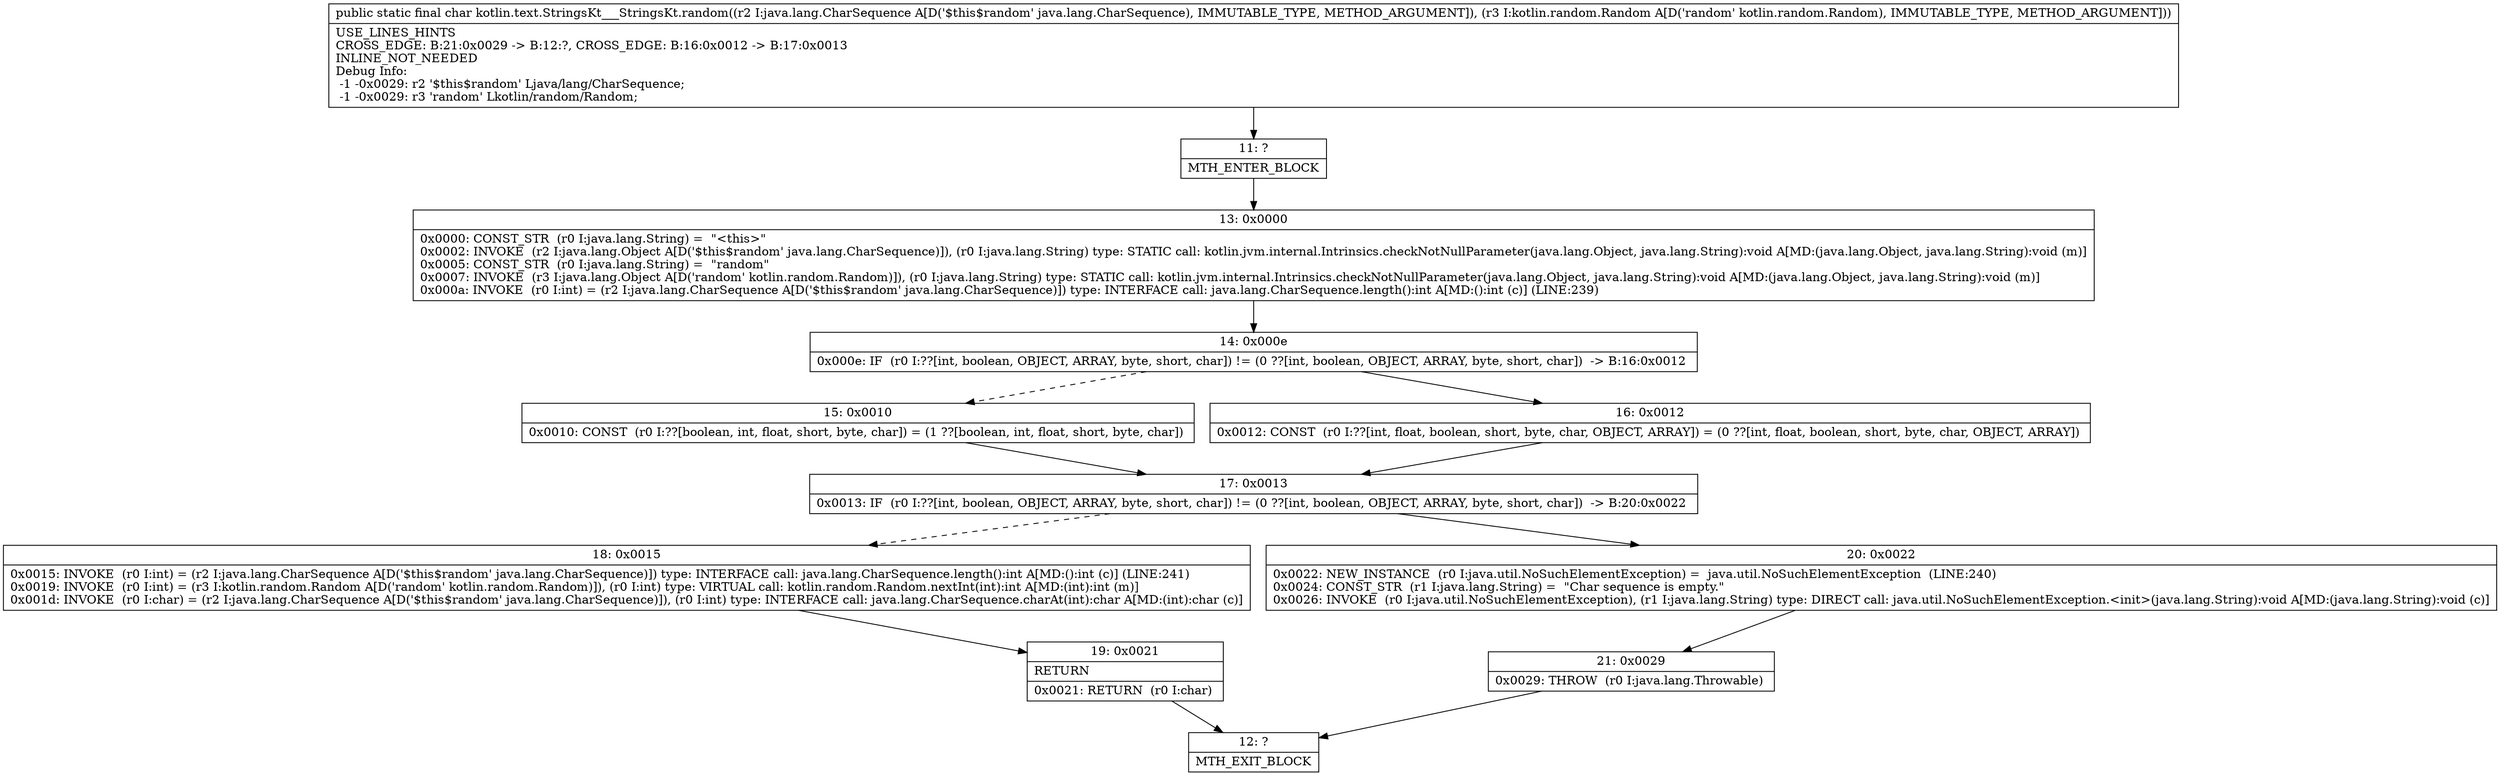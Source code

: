 digraph "CFG forkotlin.text.StringsKt___StringsKt.random(Ljava\/lang\/CharSequence;Lkotlin\/random\/Random;)C" {
Node_11 [shape=record,label="{11\:\ ?|MTH_ENTER_BLOCK\l}"];
Node_13 [shape=record,label="{13\:\ 0x0000|0x0000: CONST_STR  (r0 I:java.lang.String) =  \"\<this\>\" \l0x0002: INVOKE  (r2 I:java.lang.Object A[D('$this$random' java.lang.CharSequence)]), (r0 I:java.lang.String) type: STATIC call: kotlin.jvm.internal.Intrinsics.checkNotNullParameter(java.lang.Object, java.lang.String):void A[MD:(java.lang.Object, java.lang.String):void (m)]\l0x0005: CONST_STR  (r0 I:java.lang.String) =  \"random\" \l0x0007: INVOKE  (r3 I:java.lang.Object A[D('random' kotlin.random.Random)]), (r0 I:java.lang.String) type: STATIC call: kotlin.jvm.internal.Intrinsics.checkNotNullParameter(java.lang.Object, java.lang.String):void A[MD:(java.lang.Object, java.lang.String):void (m)]\l0x000a: INVOKE  (r0 I:int) = (r2 I:java.lang.CharSequence A[D('$this$random' java.lang.CharSequence)]) type: INTERFACE call: java.lang.CharSequence.length():int A[MD:():int (c)] (LINE:239)\l}"];
Node_14 [shape=record,label="{14\:\ 0x000e|0x000e: IF  (r0 I:??[int, boolean, OBJECT, ARRAY, byte, short, char]) != (0 ??[int, boolean, OBJECT, ARRAY, byte, short, char])  \-\> B:16:0x0012 \l}"];
Node_15 [shape=record,label="{15\:\ 0x0010|0x0010: CONST  (r0 I:??[boolean, int, float, short, byte, char]) = (1 ??[boolean, int, float, short, byte, char]) \l}"];
Node_17 [shape=record,label="{17\:\ 0x0013|0x0013: IF  (r0 I:??[int, boolean, OBJECT, ARRAY, byte, short, char]) != (0 ??[int, boolean, OBJECT, ARRAY, byte, short, char])  \-\> B:20:0x0022 \l}"];
Node_18 [shape=record,label="{18\:\ 0x0015|0x0015: INVOKE  (r0 I:int) = (r2 I:java.lang.CharSequence A[D('$this$random' java.lang.CharSequence)]) type: INTERFACE call: java.lang.CharSequence.length():int A[MD:():int (c)] (LINE:241)\l0x0019: INVOKE  (r0 I:int) = (r3 I:kotlin.random.Random A[D('random' kotlin.random.Random)]), (r0 I:int) type: VIRTUAL call: kotlin.random.Random.nextInt(int):int A[MD:(int):int (m)]\l0x001d: INVOKE  (r0 I:char) = (r2 I:java.lang.CharSequence A[D('$this$random' java.lang.CharSequence)]), (r0 I:int) type: INTERFACE call: java.lang.CharSequence.charAt(int):char A[MD:(int):char (c)]\l}"];
Node_19 [shape=record,label="{19\:\ 0x0021|RETURN\l|0x0021: RETURN  (r0 I:char) \l}"];
Node_12 [shape=record,label="{12\:\ ?|MTH_EXIT_BLOCK\l}"];
Node_20 [shape=record,label="{20\:\ 0x0022|0x0022: NEW_INSTANCE  (r0 I:java.util.NoSuchElementException) =  java.util.NoSuchElementException  (LINE:240)\l0x0024: CONST_STR  (r1 I:java.lang.String) =  \"Char sequence is empty.\" \l0x0026: INVOKE  (r0 I:java.util.NoSuchElementException), (r1 I:java.lang.String) type: DIRECT call: java.util.NoSuchElementException.\<init\>(java.lang.String):void A[MD:(java.lang.String):void (c)]\l}"];
Node_21 [shape=record,label="{21\:\ 0x0029|0x0029: THROW  (r0 I:java.lang.Throwable) \l}"];
Node_16 [shape=record,label="{16\:\ 0x0012|0x0012: CONST  (r0 I:??[int, float, boolean, short, byte, char, OBJECT, ARRAY]) = (0 ??[int, float, boolean, short, byte, char, OBJECT, ARRAY]) \l}"];
MethodNode[shape=record,label="{public static final char kotlin.text.StringsKt___StringsKt.random((r2 I:java.lang.CharSequence A[D('$this$random' java.lang.CharSequence), IMMUTABLE_TYPE, METHOD_ARGUMENT]), (r3 I:kotlin.random.Random A[D('random' kotlin.random.Random), IMMUTABLE_TYPE, METHOD_ARGUMENT]))  | USE_LINES_HINTS\lCROSS_EDGE: B:21:0x0029 \-\> B:12:?, CROSS_EDGE: B:16:0x0012 \-\> B:17:0x0013\lINLINE_NOT_NEEDED\lDebug Info:\l  \-1 \-0x0029: r2 '$this$random' Ljava\/lang\/CharSequence;\l  \-1 \-0x0029: r3 'random' Lkotlin\/random\/Random;\l}"];
MethodNode -> Node_11;Node_11 -> Node_13;
Node_13 -> Node_14;
Node_14 -> Node_15[style=dashed];
Node_14 -> Node_16;
Node_15 -> Node_17;
Node_17 -> Node_18[style=dashed];
Node_17 -> Node_20;
Node_18 -> Node_19;
Node_19 -> Node_12;
Node_20 -> Node_21;
Node_21 -> Node_12;
Node_16 -> Node_17;
}

